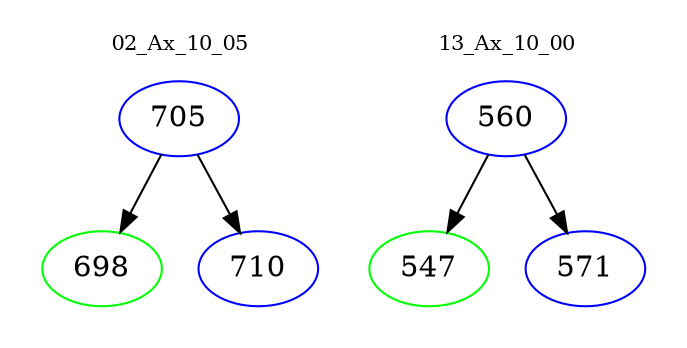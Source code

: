 digraph{
subgraph cluster_0 {
color = white
label = "02_Ax_10_05";
fontsize=10;
T0_705 [label="705", color="blue"]
T0_705 -> T0_698 [color="black"]
T0_698 [label="698", color="green"]
T0_705 -> T0_710 [color="black"]
T0_710 [label="710", color="blue"]
}
subgraph cluster_1 {
color = white
label = "13_Ax_10_00";
fontsize=10;
T1_560 [label="560", color="blue"]
T1_560 -> T1_547 [color="black"]
T1_547 [label="547", color="green"]
T1_560 -> T1_571 [color="black"]
T1_571 [label="571", color="blue"]
}
}
